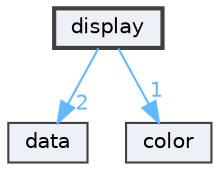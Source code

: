 digraph "display"
{
 // LATEX_PDF_SIZE
  bgcolor="transparent";
  edge [fontname=Helvetica,fontsize=10,labelfontname=Helvetica,labelfontsize=10];
  node [fontname=Helvetica,fontsize=10,shape=box,height=0.2,width=0.4];
  compound=true
  dir_e4fd3481c5e8112931e161ebbc5af0ff [label="display", fillcolor="#edf0f7", color="grey25", style="filled,bold", URL="dir_e4fd3481c5e8112931e161ebbc5af0ff.html",tooltip=""];
  dir_472fafaf0f039b9e6b043966c1ef7dbf [label="data", fillcolor="#edf0f7", color="grey25", style="filled", URL="dir_472fafaf0f039b9e6b043966c1ef7dbf.html",tooltip=""];
  dir_dd4f4d374fc1b1f6606a7c74ed1febd1 [label="color", fillcolor="#edf0f7", color="grey25", style="filled", URL="dir_dd4f4d374fc1b1f6606a7c74ed1febd1.html",tooltip=""];
  dir_e4fd3481c5e8112931e161ebbc5af0ff->dir_472fafaf0f039b9e6b043966c1ef7dbf [headlabel="2", labeldistance=1.5 headhref="dir_000002_000001.html" color="steelblue1" fontcolor="steelblue1"];
  dir_e4fd3481c5e8112931e161ebbc5af0ff->dir_dd4f4d374fc1b1f6606a7c74ed1febd1 [headlabel="1", labeldistance=1.5 headhref="dir_000002_000000.html" color="steelblue1" fontcolor="steelblue1"];
}
